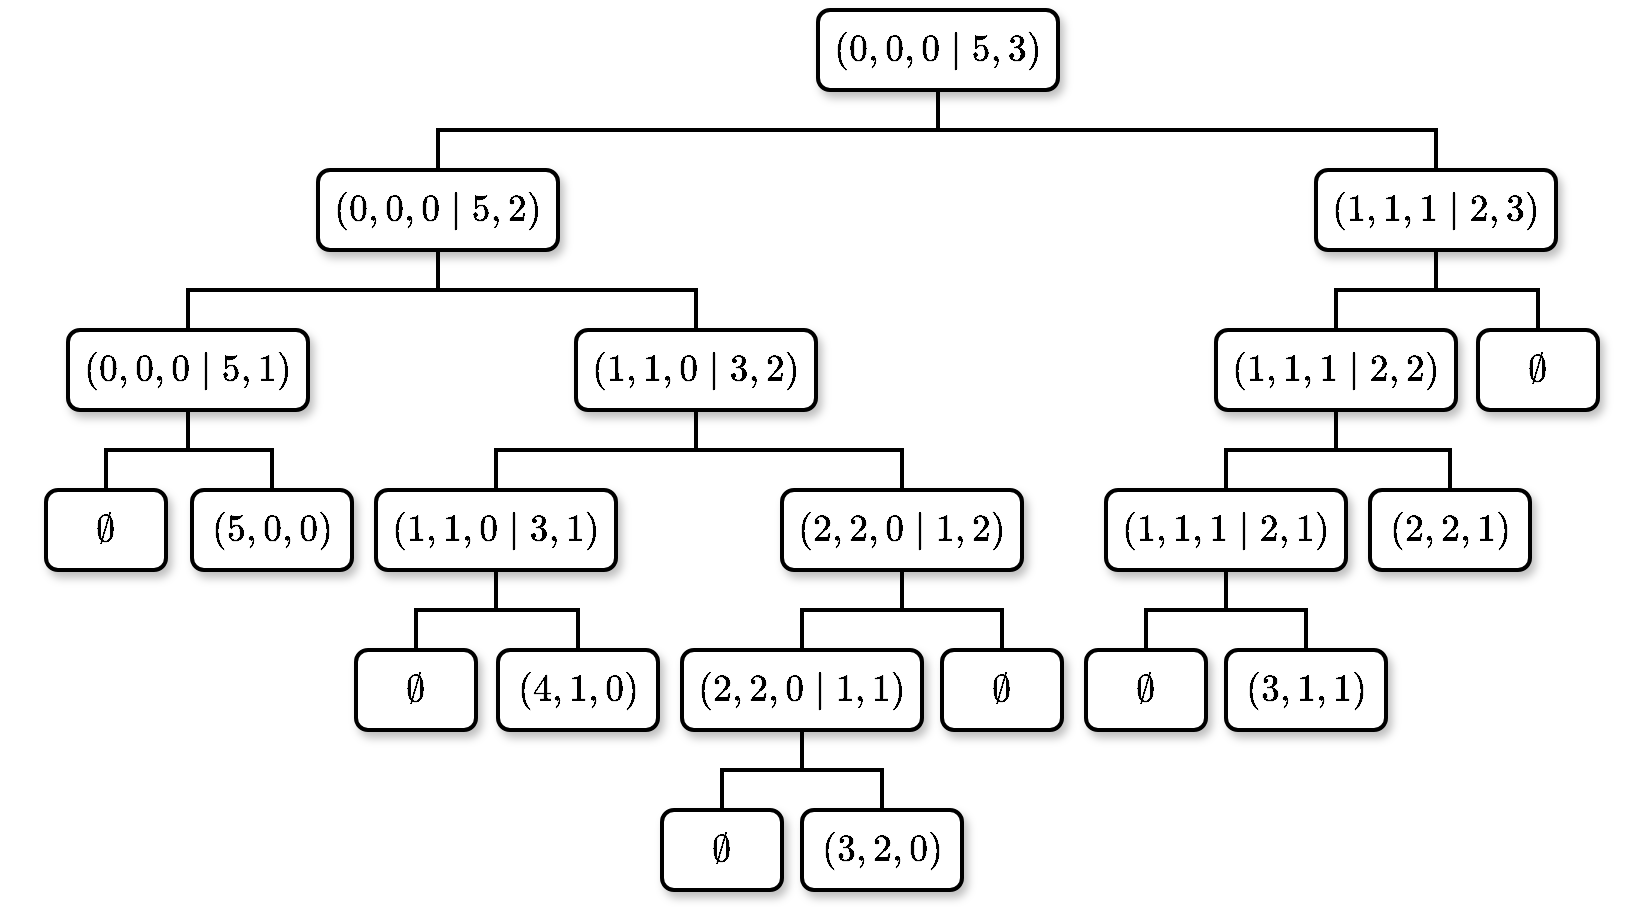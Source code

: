 <mxfile version="16.6.6" type="github">
  <diagram id="FYUdUs2pMshfwl30nbKF" name="Page-1">
    <mxGraphModel dx="946" dy="1789" grid="1" gridSize="10" guides="1" tooltips="1" connect="1" arrows="1" fold="1" page="1" pageScale="1" pageWidth="827" pageHeight="1169" math="1" shadow="0">
      <root>
        <mxCell id="0" />
        <mxCell id="1" parent="0" />
        <mxCell id="Vtmff6CBGw9fi_Gm5Duo-36" style="edgeStyle=orthogonalEdgeStyle;rounded=0;orthogonalLoop=1;jettySize=auto;html=1;exitX=0.5;exitY=1;exitDx=0;exitDy=0;entryX=0.5;entryY=0;entryDx=0;entryDy=0;fontFamily=Helvetica;fontSize=16;endArrow=none;endFill=0;strokeWidth=2;" parent="1" source="Vtmff6CBGw9fi_Gm5Duo-2" target="Vtmff6CBGw9fi_Gm5Duo-4" edge="1">
          <mxGeometry relative="1" as="geometry" />
        </mxCell>
        <mxCell id="Vtmff6CBGw9fi_Gm5Duo-37" style="edgeStyle=orthogonalEdgeStyle;rounded=0;orthogonalLoop=1;jettySize=auto;html=1;exitX=0.5;exitY=1;exitDx=0;exitDy=0;entryX=0.5;entryY=0;entryDx=0;entryDy=0;fontFamily=Helvetica;fontSize=16;endArrow=none;endFill=0;strokeWidth=2;" parent="1" source="Vtmff6CBGw9fi_Gm5Duo-2" target="Vtmff6CBGw9fi_Gm5Duo-3" edge="1">
          <mxGeometry relative="1" as="geometry" />
        </mxCell>
        <mxCell id="Vtmff6CBGw9fi_Gm5Duo-2" value="$$(0,0,0\textbf{ | }5,3)$$" style="text;html=1;align=center;verticalAlign=middle;whiteSpace=wrap;rounded=1;shadow=1;glass=0;labelBackgroundColor=none;labelBorderColor=none;fontFamily=Helvetica;fontSize=16;sketch=0;fillColor=default;gradientColor=none;strokeColor=default;strokeWidth=2;" parent="1" vertex="1">
          <mxGeometry x="406" y="-1150" width="120" height="40" as="geometry" />
        </mxCell>
        <mxCell id="Vtmff6CBGw9fi_Gm5Duo-42" style="edgeStyle=orthogonalEdgeStyle;rounded=0;orthogonalLoop=1;jettySize=auto;html=1;exitX=0.5;exitY=1;exitDx=0;exitDy=0;entryX=0.5;entryY=0;entryDx=0;entryDy=0;fontFamily=Helvetica;fontSize=16;endArrow=none;endFill=0;strokeWidth=2;" parent="1" source="Vtmff6CBGw9fi_Gm5Duo-3" target="Vtmff6CBGw9fi_Gm5Duo-5" edge="1">
          <mxGeometry relative="1" as="geometry" />
        </mxCell>
        <mxCell id="Vtmff6CBGw9fi_Gm5Duo-43" style="edgeStyle=orthogonalEdgeStyle;rounded=0;orthogonalLoop=1;jettySize=auto;html=1;exitX=0.5;exitY=1;exitDx=0;exitDy=0;entryX=0.5;entryY=0;entryDx=0;entryDy=0;fontFamily=Helvetica;fontSize=16;endArrow=none;endFill=0;strokeWidth=2;" parent="1" source="Vtmff6CBGw9fi_Gm5Duo-3" target="Vtmff6CBGw9fi_Gm5Duo-6" edge="1">
          <mxGeometry relative="1" as="geometry" />
        </mxCell>
        <mxCell id="Vtmff6CBGw9fi_Gm5Duo-3" value="$$(0,0,0\textbf{ | }5,2)$$" style="text;html=1;strokeColor=default;fillColor=default;align=center;verticalAlign=middle;whiteSpace=wrap;rounded=1;shadow=1;glass=0;labelBackgroundColor=none;labelBorderColor=none;fontFamily=Helvetica;fontSize=16;strokeWidth=2;" parent="1" vertex="1">
          <mxGeometry x="156" y="-1070" width="120" height="40" as="geometry" />
        </mxCell>
        <mxCell id="Vtmff6CBGw9fi_Gm5Duo-34" style="edgeStyle=orthogonalEdgeStyle;rounded=0;orthogonalLoop=1;jettySize=auto;html=1;exitX=0.5;exitY=1;exitDx=0;exitDy=0;entryX=0.5;entryY=0;entryDx=0;entryDy=0;fontFamily=Helvetica;fontSize=16;endArrow=none;endFill=0;strokeWidth=2;" parent="1" source="Vtmff6CBGw9fi_Gm5Duo-4" target="Vtmff6CBGw9fi_Gm5Duo-21" edge="1">
          <mxGeometry relative="1" as="geometry" />
        </mxCell>
        <mxCell id="Vtmff6CBGw9fi_Gm5Duo-35" style="edgeStyle=orthogonalEdgeStyle;rounded=0;orthogonalLoop=1;jettySize=auto;html=1;exitX=0.5;exitY=1;exitDx=0;exitDy=0;entryX=0.5;entryY=0;entryDx=0;entryDy=0;fontFamily=Helvetica;fontSize=16;endArrow=none;endFill=0;strokeWidth=2;" parent="1" source="Vtmff6CBGw9fi_Gm5Duo-4" target="Vtmff6CBGw9fi_Gm5Duo-22" edge="1">
          <mxGeometry relative="1" as="geometry" />
        </mxCell>
        <mxCell id="Vtmff6CBGw9fi_Gm5Duo-4" value="$$(1,1,1\textbf{ | }2,3)$$" style="text;html=1;strokeColor=default;fillColor=default;align=center;verticalAlign=middle;whiteSpace=wrap;rounded=1;shadow=1;glass=0;labelBackgroundColor=none;labelBorderColor=none;fontFamily=Helvetica;fontSize=16;strokeWidth=2;" parent="1" vertex="1">
          <mxGeometry x="655" y="-1070" width="120" height="40" as="geometry" />
        </mxCell>
        <mxCell id="Vtmff6CBGw9fi_Gm5Duo-40" style="edgeStyle=orthogonalEdgeStyle;rounded=0;orthogonalLoop=1;jettySize=auto;html=1;exitX=0.5;exitY=1;exitDx=0;exitDy=0;entryX=0.5;entryY=0;entryDx=0;entryDy=0;fontFamily=Helvetica;fontSize=16;endArrow=none;endFill=0;strokeWidth=2;" parent="1" source="Vtmff6CBGw9fi_Gm5Duo-5" target="Vtmff6CBGw9fi_Gm5Duo-8" edge="1">
          <mxGeometry relative="1" as="geometry" />
        </mxCell>
        <mxCell id="Vtmff6CBGw9fi_Gm5Duo-41" style="edgeStyle=orthogonalEdgeStyle;rounded=0;orthogonalLoop=1;jettySize=auto;html=1;exitX=0.5;exitY=1;exitDx=0;exitDy=0;entryX=0.5;entryY=0;entryDx=0;entryDy=0;fontFamily=Helvetica;fontSize=16;endArrow=none;endFill=0;strokeWidth=2;" parent="1" source="Vtmff6CBGw9fi_Gm5Duo-5" target="Vtmff6CBGw9fi_Gm5Duo-7" edge="1">
          <mxGeometry relative="1" as="geometry" />
        </mxCell>
        <mxCell id="Vtmff6CBGw9fi_Gm5Duo-5" value="$$(0,0,0\textbf{ | }5,1)$$" style="text;html=1;strokeColor=default;fillColor=default;align=center;verticalAlign=middle;whiteSpace=wrap;rounded=1;shadow=1;glass=0;labelBackgroundColor=none;labelBorderColor=none;fontFamily=Helvetica;fontSize=16;strokeWidth=2;" parent="1" vertex="1">
          <mxGeometry x="31" y="-990" width="120" height="40" as="geometry" />
        </mxCell>
        <mxCell id="Vtmff6CBGw9fi_Gm5Duo-38" style="edgeStyle=orthogonalEdgeStyle;rounded=0;orthogonalLoop=1;jettySize=auto;html=1;exitX=0.5;exitY=1;exitDx=0;exitDy=0;entryX=0.5;entryY=0;entryDx=0;entryDy=0;fontFamily=Helvetica;fontSize=16;endArrow=none;endFill=0;strokeWidth=2;" parent="1" source="Vtmff6CBGw9fi_Gm5Duo-6" target="Vtmff6CBGw9fi_Gm5Duo-9" edge="1">
          <mxGeometry relative="1" as="geometry" />
        </mxCell>
        <mxCell id="Vtmff6CBGw9fi_Gm5Duo-39" style="edgeStyle=orthogonalEdgeStyle;rounded=0;orthogonalLoop=1;jettySize=auto;html=1;exitX=0.5;exitY=1;exitDx=0;exitDy=0;entryX=0.5;entryY=0;entryDx=0;entryDy=0;fontFamily=Helvetica;fontSize=16;endArrow=none;endFill=0;strokeWidth=2;" parent="1" source="Vtmff6CBGw9fi_Gm5Duo-6" target="Vtmff6CBGw9fi_Gm5Duo-10" edge="1">
          <mxGeometry relative="1" as="geometry" />
        </mxCell>
        <mxCell id="Vtmff6CBGw9fi_Gm5Duo-6" value="$$(1,1,0\textbf{ | }3,2)$$" style="text;html=1;strokeColor=default;fillColor=default;align=center;verticalAlign=middle;whiteSpace=wrap;rounded=1;shadow=1;glass=0;labelBackgroundColor=none;labelBorderColor=none;fontFamily=Helvetica;fontSize=16;gradientColor=none;strokeWidth=2;" parent="1" vertex="1">
          <mxGeometry x="285" y="-990" width="120" height="40" as="geometry" />
        </mxCell>
        <mxCell id="Vtmff6CBGw9fi_Gm5Duo-7" value="$$\emptyset$$" style="text;html=1;strokeColor=default;fillColor=default;align=center;verticalAlign=middle;whiteSpace=wrap;rounded=1;shadow=1;glass=0;labelBackgroundColor=none;labelBorderColor=none;fontFamily=Helvetica;fontSize=16;strokeWidth=2;" parent="1" vertex="1">
          <mxGeometry x="20" y="-910" width="60" height="40" as="geometry" />
        </mxCell>
        <mxCell id="Vtmff6CBGw9fi_Gm5Duo-8" value="$$(5,0,0)$$" style="text;html=1;strokeColor=default;fillColor=default;align=center;verticalAlign=middle;whiteSpace=wrap;rounded=1;shadow=1;glass=0;labelBackgroundColor=none;labelBorderColor=none;fontFamily=Helvetica;fontSize=16;strokeWidth=2;" parent="1" vertex="1">
          <mxGeometry x="93" y="-910" width="80" height="40" as="geometry" />
        </mxCell>
        <mxCell id="Vtmff6CBGw9fi_Gm5Duo-23" style="edgeStyle=orthogonalEdgeStyle;rounded=0;orthogonalLoop=1;jettySize=auto;html=1;exitX=0.5;exitY=1;exitDx=0;exitDy=0;entryX=0.5;entryY=0;entryDx=0;entryDy=0;fontFamily=Helvetica;fontSize=16;endArrow=none;endFill=0;strokeWidth=2;" parent="1" source="Vtmff6CBGw9fi_Gm5Duo-9" target="Vtmff6CBGw9fi_Gm5Duo-11" edge="1">
          <mxGeometry relative="1" as="geometry" />
        </mxCell>
        <mxCell id="Vtmff6CBGw9fi_Gm5Duo-24" style="edgeStyle=orthogonalEdgeStyle;rounded=0;orthogonalLoop=1;jettySize=auto;html=1;exitX=0.5;exitY=1;exitDx=0;exitDy=0;entryX=0.5;entryY=0;entryDx=0;entryDy=0;fontFamily=Helvetica;fontSize=16;endArrow=none;endFill=0;strokeWidth=2;" parent="1" source="Vtmff6CBGw9fi_Gm5Duo-9" target="Vtmff6CBGw9fi_Gm5Duo-12" edge="1">
          <mxGeometry relative="1" as="geometry" />
        </mxCell>
        <mxCell id="Vtmff6CBGw9fi_Gm5Duo-9" value="$$(1,1,0\textbf{ | }3,1)$$" style="text;html=1;strokeColor=default;fillColor=default;align=center;verticalAlign=middle;whiteSpace=wrap;rounded=1;shadow=1;glass=0;labelBackgroundColor=none;labelBorderColor=none;fontFamily=Helvetica;fontSize=16;strokeWidth=2;perimeterSpacing=0;" parent="1" vertex="1">
          <mxGeometry x="185" y="-910" width="120" height="40" as="geometry" />
        </mxCell>
        <mxCell id="Vtmff6CBGw9fi_Gm5Duo-28" style="edgeStyle=orthogonalEdgeStyle;rounded=0;orthogonalLoop=1;jettySize=auto;html=1;exitX=0.5;exitY=1;exitDx=0;exitDy=0;entryX=0.5;entryY=0;entryDx=0;entryDy=0;fontFamily=Helvetica;fontSize=16;endArrow=none;endFill=0;strokeWidth=2;" parent="1" source="Vtmff6CBGw9fi_Gm5Duo-10" target="Vtmff6CBGw9fi_Gm5Duo-13" edge="1">
          <mxGeometry relative="1" as="geometry" />
        </mxCell>
        <mxCell id="Vtmff6CBGw9fi_Gm5Duo-29" style="edgeStyle=orthogonalEdgeStyle;rounded=0;orthogonalLoop=1;jettySize=auto;html=1;exitX=0.5;exitY=1;exitDx=0;exitDy=0;entryX=0.5;entryY=0;entryDx=0;entryDy=0;fontFamily=Helvetica;fontSize=16;endArrow=none;endFill=0;strokeWidth=2;" parent="1" source="Vtmff6CBGw9fi_Gm5Duo-10" target="Vtmff6CBGw9fi_Gm5Duo-16" edge="1">
          <mxGeometry relative="1" as="geometry" />
        </mxCell>
        <mxCell id="Vtmff6CBGw9fi_Gm5Duo-10" value="$$(2,2,0\textbf{ | }1,2)$$" style="text;html=1;strokeColor=default;fillColor=default;align=center;verticalAlign=middle;whiteSpace=wrap;rounded=1;shadow=1;glass=0;labelBackgroundColor=none;labelBorderColor=none;fontFamily=Helvetica;fontSize=16;strokeWidth=2;" parent="1" vertex="1">
          <mxGeometry x="388" y="-910" width="120" height="40" as="geometry" />
        </mxCell>
        <mxCell id="Vtmff6CBGw9fi_Gm5Duo-11" value="$$\emptyset$$" style="text;html=1;strokeColor=default;fillColor=default;align=center;verticalAlign=middle;whiteSpace=wrap;rounded=1;shadow=1;glass=0;labelBackgroundColor=none;labelBorderColor=none;fontFamily=Helvetica;fontSize=16;strokeWidth=2;" parent="1" vertex="1">
          <mxGeometry x="175" y="-830" width="60" height="40" as="geometry" />
        </mxCell>
        <mxCell id="Vtmff6CBGw9fi_Gm5Duo-12" value="$$(4,1,0)$$" style="text;html=1;strokeColor=default;fillColor=default;align=center;verticalAlign=middle;whiteSpace=wrap;rounded=1;shadow=1;glass=0;labelBackgroundColor=none;labelBorderColor=none;fontFamily=Helvetica;fontSize=16;strokeWidth=2;" parent="1" vertex="1">
          <mxGeometry x="246" y="-830" width="80" height="40" as="geometry" />
        </mxCell>
        <mxCell id="Vtmff6CBGw9fi_Gm5Duo-25" style="edgeStyle=orthogonalEdgeStyle;rounded=0;orthogonalLoop=1;jettySize=auto;html=1;exitX=0.5;exitY=1;exitDx=0;exitDy=0;entryX=0.5;entryY=0;entryDx=0;entryDy=0;fontFamily=Helvetica;fontSize=16;endArrow=none;endFill=0;strokeWidth=2;" parent="1" source="Vtmff6CBGw9fi_Gm5Duo-13" target="Vtmff6CBGw9fi_Gm5Duo-14" edge="1">
          <mxGeometry relative="1" as="geometry" />
        </mxCell>
        <mxCell id="Vtmff6CBGw9fi_Gm5Duo-27" style="edgeStyle=orthogonalEdgeStyle;rounded=0;orthogonalLoop=1;jettySize=auto;html=1;exitX=0.5;exitY=1;exitDx=0;exitDy=0;entryX=0.5;entryY=0;entryDx=0;entryDy=0;fontFamily=Helvetica;fontSize=16;endArrow=none;endFill=0;strokeWidth=2;" parent="1" source="Vtmff6CBGw9fi_Gm5Duo-13" target="Vtmff6CBGw9fi_Gm5Duo-15" edge="1">
          <mxGeometry relative="1" as="geometry" />
        </mxCell>
        <mxCell id="Vtmff6CBGw9fi_Gm5Duo-13" value="$$(2,2,0\textbf{ | }1,1)$$" style="text;align=center;verticalAlign=middle;rounded=1;shadow=1;glass=0;labelBackgroundColor=none;labelBorderColor=none;fontFamily=Helvetica;fontSize=16;fillColor=default;strokeColor=default;whiteSpace=wrap;html=1;spacingTop=0;spacing=2;direction=east;flipH=0;flipV=0;strokeWidth=2;" parent="1" vertex="1">
          <mxGeometry x="338" y="-830" width="120" height="40" as="geometry" />
        </mxCell>
        <mxCell id="Vtmff6CBGw9fi_Gm5Duo-14" value="$$\emptyset$$" style="text;html=1;strokeColor=default;fillColor=default;align=center;verticalAlign=middle;whiteSpace=wrap;rounded=1;shadow=1;glass=0;labelBackgroundColor=none;labelBorderColor=none;fontFamily=Helvetica;fontSize=16;strokeWidth=2;" parent="1" vertex="1">
          <mxGeometry x="328" y="-750" width="60" height="40" as="geometry" />
        </mxCell>
        <mxCell id="Vtmff6CBGw9fi_Gm5Duo-15" value="$$(3,2,0)$$" style="text;html=1;strokeColor=default;fillColor=default;align=center;verticalAlign=middle;whiteSpace=wrap;rounded=1;shadow=1;glass=0;labelBackgroundColor=none;labelBorderColor=none;fontFamily=Helvetica;fontSize=16;strokeWidth=2;" parent="1" vertex="1">
          <mxGeometry x="398" y="-750" width="80" height="40" as="geometry" />
        </mxCell>
        <mxCell id="Vtmff6CBGw9fi_Gm5Duo-16" value="$$\emptyset$$" style="text;html=1;strokeColor=default;fillColor=default;align=center;verticalAlign=middle;whiteSpace=wrap;rounded=1;shadow=1;glass=0;labelBackgroundColor=none;labelBorderColor=none;fontFamily=Helvetica;fontSize=16;strokeWidth=2;" parent="1" vertex="1">
          <mxGeometry x="468" y="-830" width="60" height="40" as="geometry" />
        </mxCell>
        <mxCell id="Vtmff6CBGw9fi_Gm5Duo-17" value="$$\emptyset$$" style="text;html=1;strokeColor=default;fillColor=default;align=center;verticalAlign=middle;whiteSpace=wrap;rounded=1;shadow=1;glass=0;labelBackgroundColor=none;labelBorderColor=none;fontFamily=Helvetica;fontSize=16;strokeWidth=2;" parent="1" vertex="1">
          <mxGeometry x="540" y="-830" width="60" height="40" as="geometry" />
        </mxCell>
        <mxCell id="Vtmff6CBGw9fi_Gm5Duo-18" value="$$(3,1,1)$$" style="text;html=1;strokeColor=default;fillColor=default;align=center;verticalAlign=middle;whiteSpace=wrap;rounded=1;shadow=1;glass=0;labelBackgroundColor=none;labelBorderColor=none;fontFamily=Helvetica;fontSize=16;strokeWidth=2;" parent="1" vertex="1">
          <mxGeometry x="610" y="-830" width="80" height="40" as="geometry" />
        </mxCell>
        <mxCell id="Vtmff6CBGw9fi_Gm5Duo-30" style="edgeStyle=orthogonalEdgeStyle;rounded=0;orthogonalLoop=1;jettySize=auto;html=1;exitX=0.5;exitY=1;exitDx=0;exitDy=0;entryX=0.5;entryY=0;entryDx=0;entryDy=0;fontFamily=Helvetica;fontSize=16;endArrow=none;endFill=0;strokeWidth=2;" parent="1" source="Vtmff6CBGw9fi_Gm5Duo-19" target="Vtmff6CBGw9fi_Gm5Duo-17" edge="1">
          <mxGeometry relative="1" as="geometry" />
        </mxCell>
        <mxCell id="Vtmff6CBGw9fi_Gm5Duo-31" style="edgeStyle=orthogonalEdgeStyle;rounded=0;orthogonalLoop=1;jettySize=auto;html=1;exitX=0.5;exitY=1;exitDx=0;exitDy=0;entryX=0.5;entryY=0;entryDx=0;entryDy=0;fontFamily=Helvetica;fontSize=16;endArrow=none;endFill=0;strokeWidth=2;" parent="1" source="Vtmff6CBGw9fi_Gm5Duo-19" target="Vtmff6CBGw9fi_Gm5Duo-18" edge="1">
          <mxGeometry relative="1" as="geometry" />
        </mxCell>
        <mxCell id="Vtmff6CBGw9fi_Gm5Duo-19" value="$$(1,1,1\textbf{ | }2,1)$$" style="text;html=1;strokeColor=default;fillColor=default;align=center;verticalAlign=middle;whiteSpace=wrap;rounded=1;shadow=1;glass=0;labelBackgroundColor=none;labelBorderColor=none;fontFamily=Helvetica;fontSize=16;strokeWidth=2;" parent="1" vertex="1">
          <mxGeometry x="550" y="-910" width="120" height="40" as="geometry" />
        </mxCell>
        <mxCell id="Vtmff6CBGw9fi_Gm5Duo-20" value="$$(2,2,1)$$" style="text;html=1;strokeColor=default;fillColor=default;align=center;verticalAlign=middle;whiteSpace=wrap;rounded=1;shadow=1;glass=0;labelBackgroundColor=none;labelBorderColor=none;fontFamily=Helvetica;fontSize=16;strokeWidth=2;" parent="1" vertex="1">
          <mxGeometry x="682" y="-910" width="80" height="40" as="geometry" />
        </mxCell>
        <mxCell id="Vtmff6CBGw9fi_Gm5Duo-32" style="edgeStyle=orthogonalEdgeStyle;rounded=0;orthogonalLoop=1;jettySize=auto;html=1;exitX=0.5;exitY=1;exitDx=0;exitDy=0;entryX=0.5;entryY=0;entryDx=0;entryDy=0;fontFamily=Helvetica;fontSize=16;endArrow=none;endFill=0;strokeWidth=2;" parent="1" source="Vtmff6CBGw9fi_Gm5Duo-21" target="Vtmff6CBGw9fi_Gm5Duo-19" edge="1">
          <mxGeometry relative="1" as="geometry" />
        </mxCell>
        <mxCell id="Vtmff6CBGw9fi_Gm5Duo-33" style="edgeStyle=orthogonalEdgeStyle;rounded=0;orthogonalLoop=1;jettySize=auto;html=1;exitX=0.5;exitY=1;exitDx=0;exitDy=0;entryX=0.5;entryY=0;entryDx=0;entryDy=0;fontFamily=Helvetica;fontSize=16;endArrow=none;endFill=0;strokeWidth=2;" parent="1" source="Vtmff6CBGw9fi_Gm5Duo-21" target="Vtmff6CBGw9fi_Gm5Duo-20" edge="1">
          <mxGeometry relative="1" as="geometry" />
        </mxCell>
        <mxCell id="Vtmff6CBGw9fi_Gm5Duo-21" value="$$(1,1,1\textbf{ | }2,2)$$" style="text;html=1;strokeColor=default;fillColor=default;align=center;verticalAlign=middle;whiteSpace=wrap;rounded=1;shadow=1;glass=0;labelBackgroundColor=none;labelBorderColor=none;fontFamily=Helvetica;fontSize=16;strokeWidth=2;" parent="1" vertex="1">
          <mxGeometry x="605" y="-990" width="120" height="40" as="geometry" />
        </mxCell>
        <mxCell id="Vtmff6CBGw9fi_Gm5Duo-22" value="$$\emptyset$$" style="text;html=1;strokeColor=default;fillColor=default;align=center;verticalAlign=middle;whiteSpace=wrap;rounded=1;shadow=1;glass=0;labelBackgroundColor=none;labelBorderColor=none;fontFamily=Helvetica;fontSize=16;strokeWidth=2;" parent="1" vertex="1">
          <mxGeometry x="736" y="-990" width="60" height="40" as="geometry" />
        </mxCell>
      </root>
    </mxGraphModel>
  </diagram>
</mxfile>
